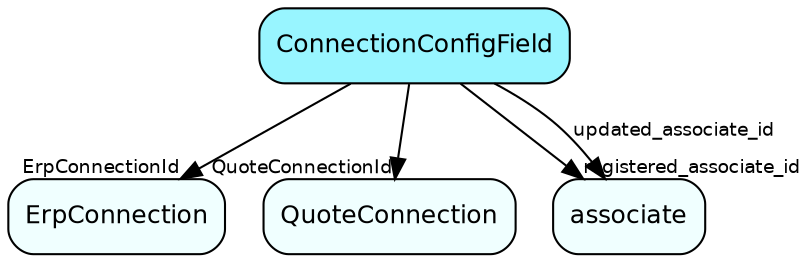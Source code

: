 digraph ConnectionConfigField  {
node [shape = box style="rounded, filled" fontname = "Helvetica" fontsize = "12" ]
edge [fontname = "Helvetica" fontsize = "9"]

ConnectionConfigField[fillcolor = "cadetblue1"]
ErpConnection[fillcolor = "azure1"]
QuoteConnection[fillcolor = "azure1"]
associate[fillcolor = "azure1"]
ConnectionConfigField -> ErpConnection [headlabel = "ErpConnectionId"]
ConnectionConfigField -> QuoteConnection [headlabel = "QuoteConnectionId"]
ConnectionConfigField -> associate [headlabel = "registered_associate_id"]
ConnectionConfigField -> associate [label = "updated_associate_id"]
}
